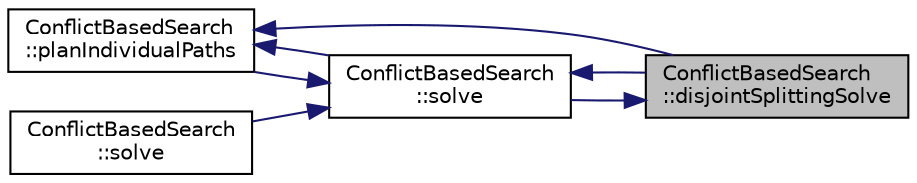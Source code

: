 digraph "ConflictBasedSearch::disjointSplittingSolve"
{
 // INTERACTIVE_SVG=YES
 // LATEX_PDF_SIZE
  edge [fontname="Helvetica",fontsize="10",labelfontname="Helvetica",labelfontsize="10"];
  node [fontname="Helvetica",fontsize="10",shape=record];
  rankdir="RL";
  Node1 [label="ConflictBasedSearch\l::disjointSplittingSolve",height=0.2,width=0.4,color="black", fillcolor="grey75", style="filled", fontcolor="black",tooltip=" "];
  Node1 -> Node2 [dir="back",color="midnightblue",fontsize="10",style="solid",fontname="Helvetica"];
  Node2 [label="ConflictBasedSearch\l::solve",height=0.2,width=0.4,color="black", fillcolor="white", style="filled",URL="$classConflictBasedSearch.html#a6aadc55f462faad9ce67903a59b96c62",tooltip=" "];
  Node2 -> Node1 [dir="back",color="midnightblue",fontsize="10",style="solid",fontname="Helvetica"];
  Node2 -> Node3 [dir="back",color="midnightblue",fontsize="10",style="solid",fontname="Helvetica"];
  Node3 [label="ConflictBasedSearch\l::planIndividualPaths",height=0.2,width=0.4,color="black", fillcolor="white", style="filled",URL="$classConflictBasedSearch.html#a2d4ce8cb5d44727d73f4489b39ad1d54",tooltip=" "];
  Node3 -> Node1 [dir="back",color="midnightblue",fontsize="10",style="solid",fontname="Helvetica"];
  Node3 -> Node2 [dir="back",color="midnightblue",fontsize="10",style="solid",fontname="Helvetica"];
  Node2 -> Node4 [dir="back",color="midnightblue",fontsize="10",style="solid",fontname="Helvetica"];
  Node4 [label="ConflictBasedSearch\l::solve",height=0.2,width=0.4,color="black", fillcolor="white", style="filled",URL="$classConflictBasedSearch.html#a4dac9eef3a5e99677a116bf1dd3e02b0",tooltip=" "];
}
